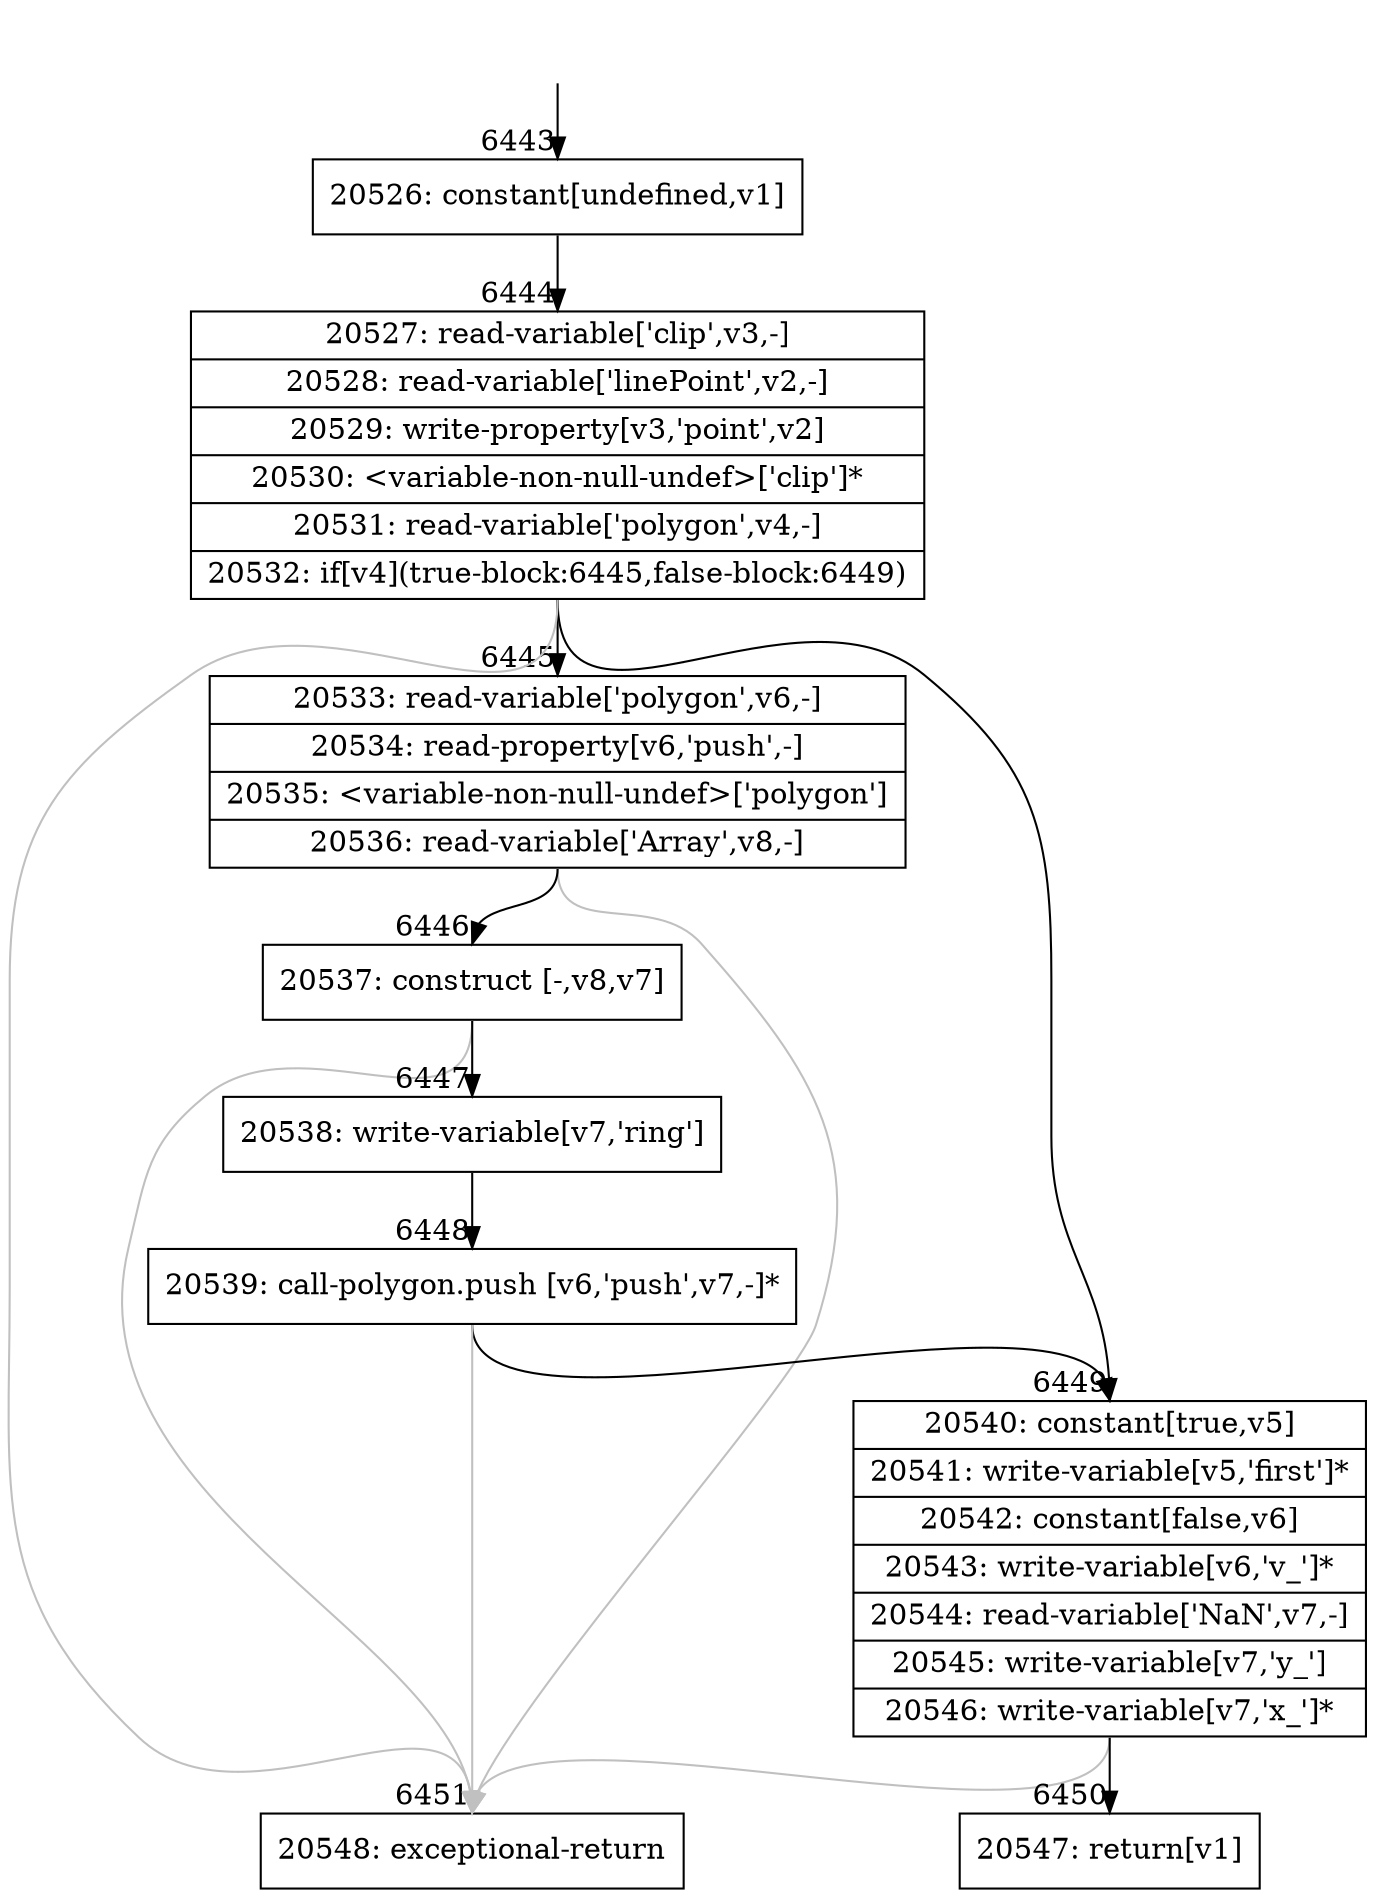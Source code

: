 digraph {
rankdir="TD"
BB_entry581[shape=none,label=""];
BB_entry581 -> BB6443 [tailport=s, headport=n, headlabel="    6443"]
BB6443 [shape=record label="{20526: constant[undefined,v1]}" ] 
BB6443 -> BB6444 [tailport=s, headport=n, headlabel="      6444"]
BB6444 [shape=record label="{20527: read-variable['clip',v3,-]|20528: read-variable['linePoint',v2,-]|20529: write-property[v3,'point',v2]|20530: \<variable-non-null-undef\>['clip']*|20531: read-variable['polygon',v4,-]|20532: if[v4](true-block:6445,false-block:6449)}" ] 
BB6444 -> BB6445 [tailport=s, headport=n, headlabel="      6445"]
BB6444 -> BB6449 [tailport=s, headport=n, headlabel="      6449"]
BB6444 -> BB6451 [tailport=s, headport=n, color=gray, headlabel="      6451"]
BB6445 [shape=record label="{20533: read-variable['polygon',v6,-]|20534: read-property[v6,'push',-]|20535: \<variable-non-null-undef\>['polygon']|20536: read-variable['Array',v8,-]}" ] 
BB6445 -> BB6446 [tailport=s, headport=n, headlabel="      6446"]
BB6445 -> BB6451 [tailport=s, headport=n, color=gray]
BB6446 [shape=record label="{20537: construct [-,v8,v7]}" ] 
BB6446 -> BB6447 [tailport=s, headport=n, headlabel="      6447"]
BB6446 -> BB6451 [tailport=s, headport=n, color=gray]
BB6447 [shape=record label="{20538: write-variable[v7,'ring']}" ] 
BB6447 -> BB6448 [tailport=s, headport=n, headlabel="      6448"]
BB6448 [shape=record label="{20539: call-polygon.push [v6,'push',v7,-]*}" ] 
BB6448 -> BB6449 [tailport=s, headport=n]
BB6448 -> BB6451 [tailport=s, headport=n, color=gray]
BB6449 [shape=record label="{20540: constant[true,v5]|20541: write-variable[v5,'first']*|20542: constant[false,v6]|20543: write-variable[v6,'v_']*|20544: read-variable['NaN',v7,-]|20545: write-variable[v7,'y_']|20546: write-variable[v7,'x_']*}" ] 
BB6449 -> BB6450 [tailport=s, headport=n, headlabel="      6450"]
BB6449 -> BB6451 [tailport=s, headport=n, color=gray]
BB6450 [shape=record label="{20547: return[v1]}" ] 
BB6451 [shape=record label="{20548: exceptional-return}" ] 
//#$~ 3760
}
